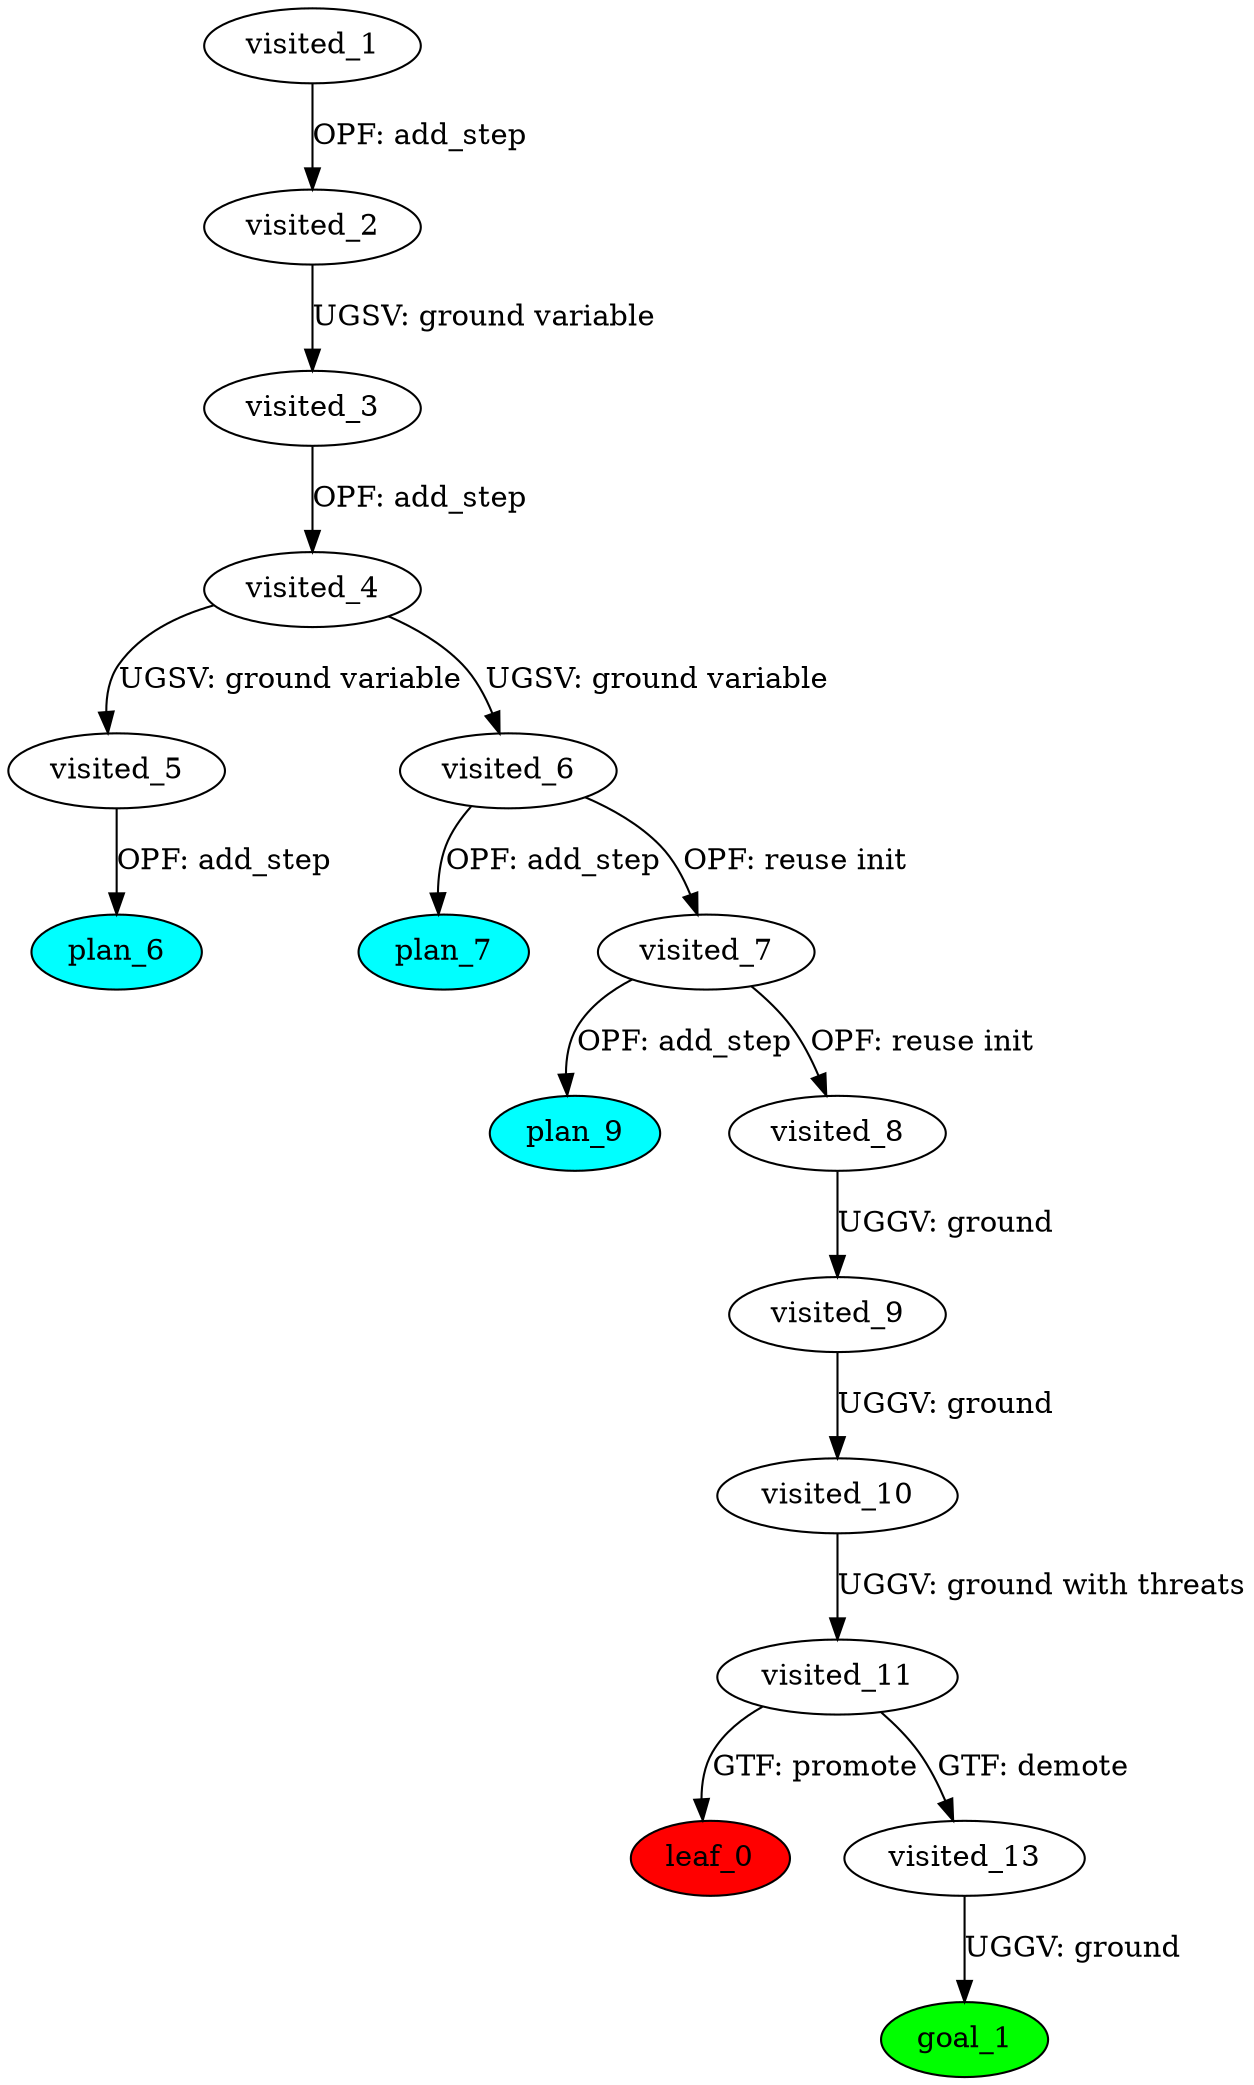 digraph {
	"5e63145c-5408-afe1-de43-2d18042a646a" [label=plan_0 fillcolor=cyan style=filled]
	"5e63145c-5408-afe1-de43-2d18042a646a" [label=visited_1 fillcolor=white style=filled]
	"5851d60a-99b2-a759-d66a-e043d22e3aad" [label=plan_1 fillcolor=cyan style=filled]
	"5e63145c-5408-afe1-de43-2d18042a646a" -> "5851d60a-99b2-a759-d66a-e043d22e3aad" [label="OPF: add_step"]
	"5851d60a-99b2-a759-d66a-e043d22e3aad" [label=visited_2 fillcolor=white style=filled]
	"12ddad24-3933-f213-0d9c-fc3e16ea8619" [label=plan_2 fillcolor=cyan style=filled]
	"5851d60a-99b2-a759-d66a-e043d22e3aad" -> "12ddad24-3933-f213-0d9c-fc3e16ea8619" [label="UGSV: ground variable"]
	"12ddad24-3933-f213-0d9c-fc3e16ea8619" [label=visited_3 fillcolor=white style=filled]
	"72382287-0be6-b85d-86c3-28002387e4f3" [label=plan_3 fillcolor=cyan style=filled]
	"12ddad24-3933-f213-0d9c-fc3e16ea8619" -> "72382287-0be6-b85d-86c3-28002387e4f3" [label="OPF: add_step"]
	"72382287-0be6-b85d-86c3-28002387e4f3" [label=visited_4 fillcolor=white style=filled]
	"82c0be26-1667-63d4-a12c-c50c3914e7e6" [label=plan_4 fillcolor=cyan style=filled]
	"72382287-0be6-b85d-86c3-28002387e4f3" -> "82c0be26-1667-63d4-a12c-c50c3914e7e6" [label="UGSV: ground variable"]
	"415b6651-3a3e-3cd6-de0e-af91667924fe" [label=plan_5 fillcolor=cyan style=filled]
	"72382287-0be6-b85d-86c3-28002387e4f3" -> "415b6651-3a3e-3cd6-de0e-af91667924fe" [label="UGSV: ground variable"]
	"82c0be26-1667-63d4-a12c-c50c3914e7e6" [label=visited_5 fillcolor=white style=filled]
	"506e3e93-5d3b-7df5-b7f6-16fc55cf9f68" [label=plan_6 fillcolor=cyan style=filled]
	"82c0be26-1667-63d4-a12c-c50c3914e7e6" -> "506e3e93-5d3b-7df5-b7f6-16fc55cf9f68" [label="OPF: add_step"]
	"415b6651-3a3e-3cd6-de0e-af91667924fe" [label=visited_6 fillcolor=white style=filled]
	"80750377-f4f3-214b-55e2-cb96e66924eb" [label=plan_7 fillcolor=cyan style=filled]
	"415b6651-3a3e-3cd6-de0e-af91667924fe" -> "80750377-f4f3-214b-55e2-cb96e66924eb" [label="OPF: add_step"]
	"e8472cfd-7f57-9194-aed0-cd762f68307c" [label=plan_8 fillcolor=cyan style=filled]
	"415b6651-3a3e-3cd6-de0e-af91667924fe" -> "e8472cfd-7f57-9194-aed0-cd762f68307c" [label="OPF: reuse init"]
	"e8472cfd-7f57-9194-aed0-cd762f68307c" [label=visited_7 fillcolor=white style=filled]
	"4fd8fda1-bc5e-0269-d100-e12cd2ea5541" [label=plan_9 fillcolor=cyan style=filled]
	"e8472cfd-7f57-9194-aed0-cd762f68307c" -> "4fd8fda1-bc5e-0269-d100-e12cd2ea5541" [label="OPF: add_step"]
	"b9606508-64a3-60a6-42ae-df63b418e4eb" [label=plan_10 fillcolor=cyan style=filled]
	"e8472cfd-7f57-9194-aed0-cd762f68307c" -> "b9606508-64a3-60a6-42ae-df63b418e4eb" [label="OPF: reuse init"]
	"b9606508-64a3-60a6-42ae-df63b418e4eb" [label=visited_8 fillcolor=white style=filled]
	"ecf22634-a18a-796d-7c9d-58de7fab20ec" [label=plan_11 fillcolor=cyan style=filled]
	"b9606508-64a3-60a6-42ae-df63b418e4eb" -> "ecf22634-a18a-796d-7c9d-58de7fab20ec" [label="UGGV: ground"]
	"ecf22634-a18a-796d-7c9d-58de7fab20ec" [label=visited_9 fillcolor=white style=filled]
	"92face0c-c682-8269-a0d9-7917b30819f0" [label=plan_12 fillcolor=cyan style=filled]
	"ecf22634-a18a-796d-7c9d-58de7fab20ec" -> "92face0c-c682-8269-a0d9-7917b30819f0" [label="UGGV: ground"]
	"92face0c-c682-8269-a0d9-7917b30819f0" [label=visited_10 fillcolor=white style=filled]
	"c1f7fd90-d4c8-ae8f-8cbe-3fc065c7d811" [label=plan_13 fillcolor=cyan style=filled]
	"92face0c-c682-8269-a0d9-7917b30819f0" -> "c1f7fd90-d4c8-ae8f-8cbe-3fc065c7d811" [label="UGGV: ground with threats"]
	"c1f7fd90-d4c8-ae8f-8cbe-3fc065c7d811" [label=visited_11 fillcolor=white style=filled]
	"dfb51dd8-f0d7-52f6-969c-6571f0fdc5da" [label=plan_14 fillcolor=cyan style=filled]
	"c1f7fd90-d4c8-ae8f-8cbe-3fc065c7d811" -> "dfb51dd8-f0d7-52f6-969c-6571f0fdc5da" [label="GTF: promote"]
	"e71f4fdd-8831-104e-0b06-3e05ea800d0e" [label=plan_15 fillcolor=cyan style=filled]
	"c1f7fd90-d4c8-ae8f-8cbe-3fc065c7d811" -> "e71f4fdd-8831-104e-0b06-3e05ea800d0e" [label="GTF: demote"]
	"dfb51dd8-f0d7-52f6-969c-6571f0fdc5da" [label=visited_12 fillcolor=white style=filled]
	"dfb51dd8-f0d7-52f6-969c-6571f0fdc5da" [label=leaf_0 fillcolor=red style=filled]
	"e71f4fdd-8831-104e-0b06-3e05ea800d0e" [label=visited_13 fillcolor=white style=filled]
	"e30f67ee-fe36-0437-2817-e3d7d5dc5341" [label=plan_16 fillcolor=cyan style=filled]
	"e71f4fdd-8831-104e-0b06-3e05ea800d0e" -> "e30f67ee-fe36-0437-2817-e3d7d5dc5341" [label="UGGV: ground"]
	"e30f67ee-fe36-0437-2817-e3d7d5dc5341" [label=visited_14 fillcolor=white style=filled]
	"e30f67ee-fe36-0437-2817-e3d7d5dc5341" [label=goal_1 fillcolor=green style=filled]
}
